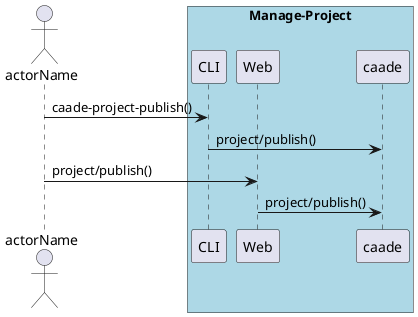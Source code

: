 @startuml
Actor "actorName" as A

box "Manage-Project" #lightblue
participant CLI as CLI
participant Web as Web
participant "caade" as S
A -> CLI : caade-project-publish()
CLI -> S : project/publish()
A -> Web : project/publish()
Web -> S : project/publish()
end box

@enduml
